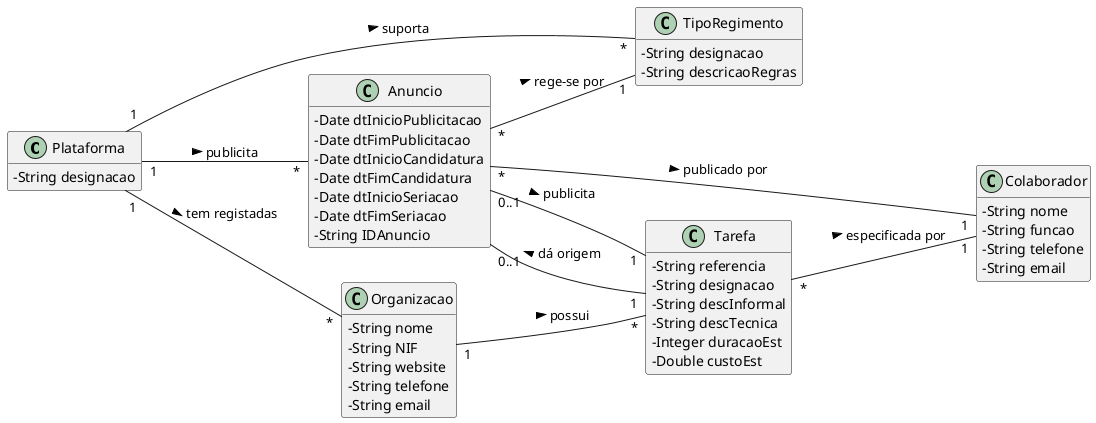 @startuml
skinparam classAttributeIconSize 0
hide methods
left to right direction

class Plataforma {
  -String designacao
}

class Colaborador {
  -String nome
  -String funcao
  -String telefone
  -String email
}

class Tarefa {
  -String referencia
  -String designacao
  -String descInformal
  -String descTecnica
  -Integer duracaoEst
  -Double custoEst
}

class TipoRegimento
{
    -String designacao
    -String descricaoRegras
}

class Anuncio
{
    -Date dtInicioPublicitacao
    -Date dtFimPublicitacao
    -Date dtInicioCandidatura
    -Date dtFimCandidatura
    -Date dtInicioSeriacao
    -Date dtFimSeriacao
    -String IDAnuncio
}

class Organizacao {
  -String nome
  -String NIF
  -String website
  -String telefone
  -String email
}

Plataforma "1" -- "*" Anuncio : publicita >
Plataforma "1" -- "*" TipoRegimento : suporta >
Plataforma "1" -- "*" Organizacao : tem registadas >

Organizacao "1" -- "*" Tarefa: possui >

Tarefa "*" -- "1" Colaborador: especificada por >

Anuncio "0..1" -- "1" Tarefa: publicita >
Anuncio "0..1" -- "1" Tarefa: dá origem <
Anuncio "*" -- "1" TipoRegimento: rege-se por >
Anuncio "*" -- "1" Colaborador: publicado por >

@enduml
